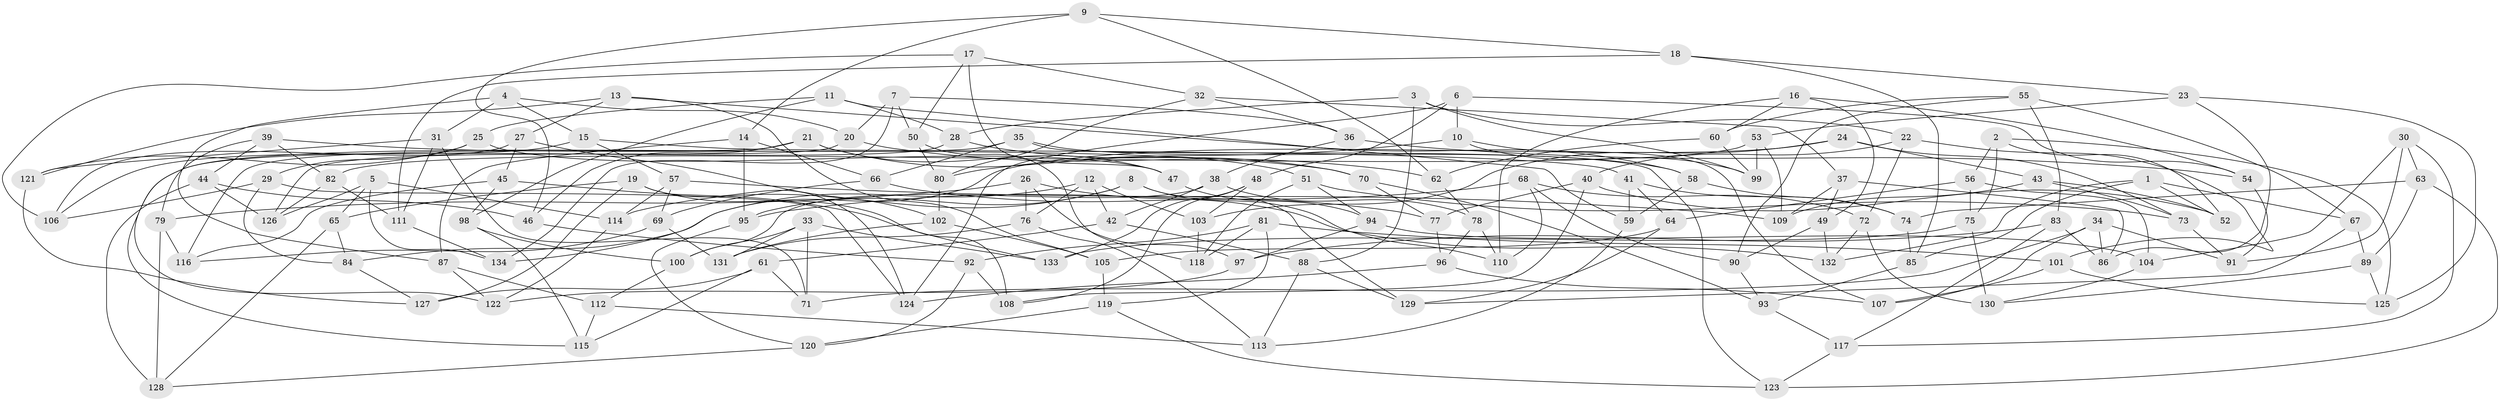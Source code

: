 // coarse degree distribution, {4: 0.6268656716417911, 10: 0.08955223880597014, 7: 0.07462686567164178, 12: 0.04477611940298507, 9: 0.029850746268656716, 11: 0.014925373134328358, 3: 0.08955223880597014, 8: 0.029850746268656716}
// Generated by graph-tools (version 1.1) at 2025/53/03/04/25 22:53:37]
// undirected, 134 vertices, 268 edges
graph export_dot {
  node [color=gray90,style=filled];
  1;
  2;
  3;
  4;
  5;
  6;
  7;
  8;
  9;
  10;
  11;
  12;
  13;
  14;
  15;
  16;
  17;
  18;
  19;
  20;
  21;
  22;
  23;
  24;
  25;
  26;
  27;
  28;
  29;
  30;
  31;
  32;
  33;
  34;
  35;
  36;
  37;
  38;
  39;
  40;
  41;
  42;
  43;
  44;
  45;
  46;
  47;
  48;
  49;
  50;
  51;
  52;
  53;
  54;
  55;
  56;
  57;
  58;
  59;
  60;
  61;
  62;
  63;
  64;
  65;
  66;
  67;
  68;
  69;
  70;
  71;
  72;
  73;
  74;
  75;
  76;
  77;
  78;
  79;
  80;
  81;
  82;
  83;
  84;
  85;
  86;
  87;
  88;
  89;
  90;
  91;
  92;
  93;
  94;
  95;
  96;
  97;
  98;
  99;
  100;
  101;
  102;
  103;
  104;
  105;
  106;
  107;
  108;
  109;
  110;
  111;
  112;
  113;
  114;
  115;
  116;
  117;
  118;
  119;
  120;
  121;
  122;
  123;
  124;
  125;
  126;
  127;
  128;
  129;
  130;
  131;
  132;
  133;
  134;
  1 -- 132;
  1 -- 67;
  1 -- 85;
  1 -- 52;
  2 -- 56;
  2 -- 125;
  2 -- 52;
  2 -- 75;
  3 -- 22;
  3 -- 28;
  3 -- 99;
  3 -- 88;
  4 -- 20;
  4 -- 87;
  4 -- 31;
  4 -- 15;
  5 -- 114;
  5 -- 134;
  5 -- 126;
  5 -- 65;
  6 -- 54;
  6 -- 48;
  6 -- 124;
  6 -- 10;
  7 -- 50;
  7 -- 134;
  7 -- 36;
  7 -- 20;
  8 -- 95;
  8 -- 114;
  8 -- 129;
  8 -- 110;
  9 -- 14;
  9 -- 46;
  9 -- 18;
  9 -- 62;
  10 -- 80;
  10 -- 107;
  10 -- 99;
  11 -- 28;
  11 -- 59;
  11 -- 98;
  11 -- 25;
  12 -- 42;
  12 -- 84;
  12 -- 103;
  12 -- 76;
  13 -- 58;
  13 -- 27;
  13 -- 105;
  13 -- 121;
  14 -- 66;
  14 -- 95;
  14 -- 87;
  15 -- 41;
  15 -- 57;
  15 -- 106;
  16 -- 49;
  16 -- 110;
  16 -- 60;
  16 -- 54;
  17 -- 50;
  17 -- 47;
  17 -- 106;
  17 -- 32;
  18 -- 23;
  18 -- 85;
  18 -- 111;
  19 -- 127;
  19 -- 108;
  19 -- 124;
  19 -- 65;
  20 -- 62;
  20 -- 126;
  21 -- 116;
  21 -- 51;
  21 -- 47;
  21 -- 46;
  22 -- 72;
  22 -- 101;
  22 -- 40;
  23 -- 86;
  23 -- 53;
  23 -- 125;
  24 -- 43;
  24 -- 134;
  24 -- 103;
  24 -- 73;
  25 -- 29;
  25 -- 121;
  25 -- 47;
  26 -- 79;
  26 -- 97;
  26 -- 76;
  26 -- 132;
  27 -- 45;
  27 -- 106;
  27 -- 102;
  28 -- 122;
  28 -- 70;
  29 -- 124;
  29 -- 106;
  29 -- 84;
  30 -- 104;
  30 -- 91;
  30 -- 63;
  30 -- 117;
  31 -- 121;
  31 -- 111;
  31 -- 71;
  32 -- 80;
  32 -- 36;
  32 -- 37;
  33 -- 131;
  33 -- 71;
  33 -- 100;
  33 -- 133;
  34 -- 71;
  34 -- 107;
  34 -- 86;
  34 -- 91;
  35 -- 58;
  35 -- 66;
  35 -- 123;
  35 -- 115;
  36 -- 38;
  36 -- 54;
  37 -- 86;
  37 -- 49;
  37 -- 109;
  38 -- 100;
  38 -- 78;
  38 -- 42;
  39 -- 82;
  39 -- 44;
  39 -- 79;
  39 -- 70;
  40 -- 108;
  40 -- 52;
  40 -- 77;
  41 -- 74;
  41 -- 59;
  41 -- 64;
  42 -- 61;
  42 -- 88;
  43 -- 52;
  43 -- 73;
  43 -- 109;
  44 -- 128;
  44 -- 126;
  44 -- 46;
  45 -- 116;
  45 -- 133;
  45 -- 98;
  46 -- 92;
  47 -- 94;
  48 -- 103;
  48 -- 108;
  48 -- 133;
  49 -- 90;
  49 -- 132;
  50 -- 118;
  50 -- 80;
  51 -- 118;
  51 -- 73;
  51 -- 94;
  53 -- 82;
  53 -- 109;
  53 -- 99;
  54 -- 91;
  55 -- 60;
  55 -- 83;
  55 -- 67;
  55 -- 90;
  56 -- 64;
  56 -- 75;
  56 -- 104;
  57 -- 109;
  57 -- 69;
  57 -- 114;
  58 -- 74;
  58 -- 59;
  59 -- 113;
  60 -- 62;
  60 -- 99;
  61 -- 71;
  61 -- 127;
  61 -- 115;
  62 -- 78;
  63 -- 89;
  63 -- 74;
  63 -- 123;
  64 -- 129;
  64 -- 105;
  65 -- 128;
  65 -- 84;
  66 -- 69;
  66 -- 77;
  67 -- 89;
  67 -- 129;
  68 -- 95;
  68 -- 90;
  68 -- 72;
  68 -- 110;
  69 -- 116;
  69 -- 131;
  70 -- 93;
  70 -- 77;
  72 -- 130;
  72 -- 132;
  73 -- 91;
  74 -- 85;
  75 -- 133;
  75 -- 130;
  76 -- 131;
  76 -- 113;
  77 -- 96;
  78 -- 96;
  78 -- 110;
  79 -- 116;
  79 -- 128;
  80 -- 102;
  81 -- 101;
  81 -- 92;
  81 -- 118;
  81 -- 119;
  82 -- 126;
  82 -- 111;
  83 -- 86;
  83 -- 97;
  83 -- 117;
  84 -- 127;
  85 -- 93;
  87 -- 112;
  87 -- 122;
  88 -- 129;
  88 -- 113;
  89 -- 125;
  89 -- 130;
  90 -- 93;
  92 -- 108;
  92 -- 120;
  93 -- 117;
  94 -- 104;
  94 -- 97;
  95 -- 120;
  96 -- 107;
  96 -- 124;
  97 -- 122;
  98 -- 100;
  98 -- 115;
  100 -- 112;
  101 -- 107;
  101 -- 125;
  102 -- 105;
  102 -- 131;
  103 -- 118;
  104 -- 130;
  105 -- 119;
  111 -- 134;
  112 -- 115;
  112 -- 113;
  114 -- 122;
  117 -- 123;
  119 -- 123;
  119 -- 120;
  120 -- 128;
  121 -- 127;
}
